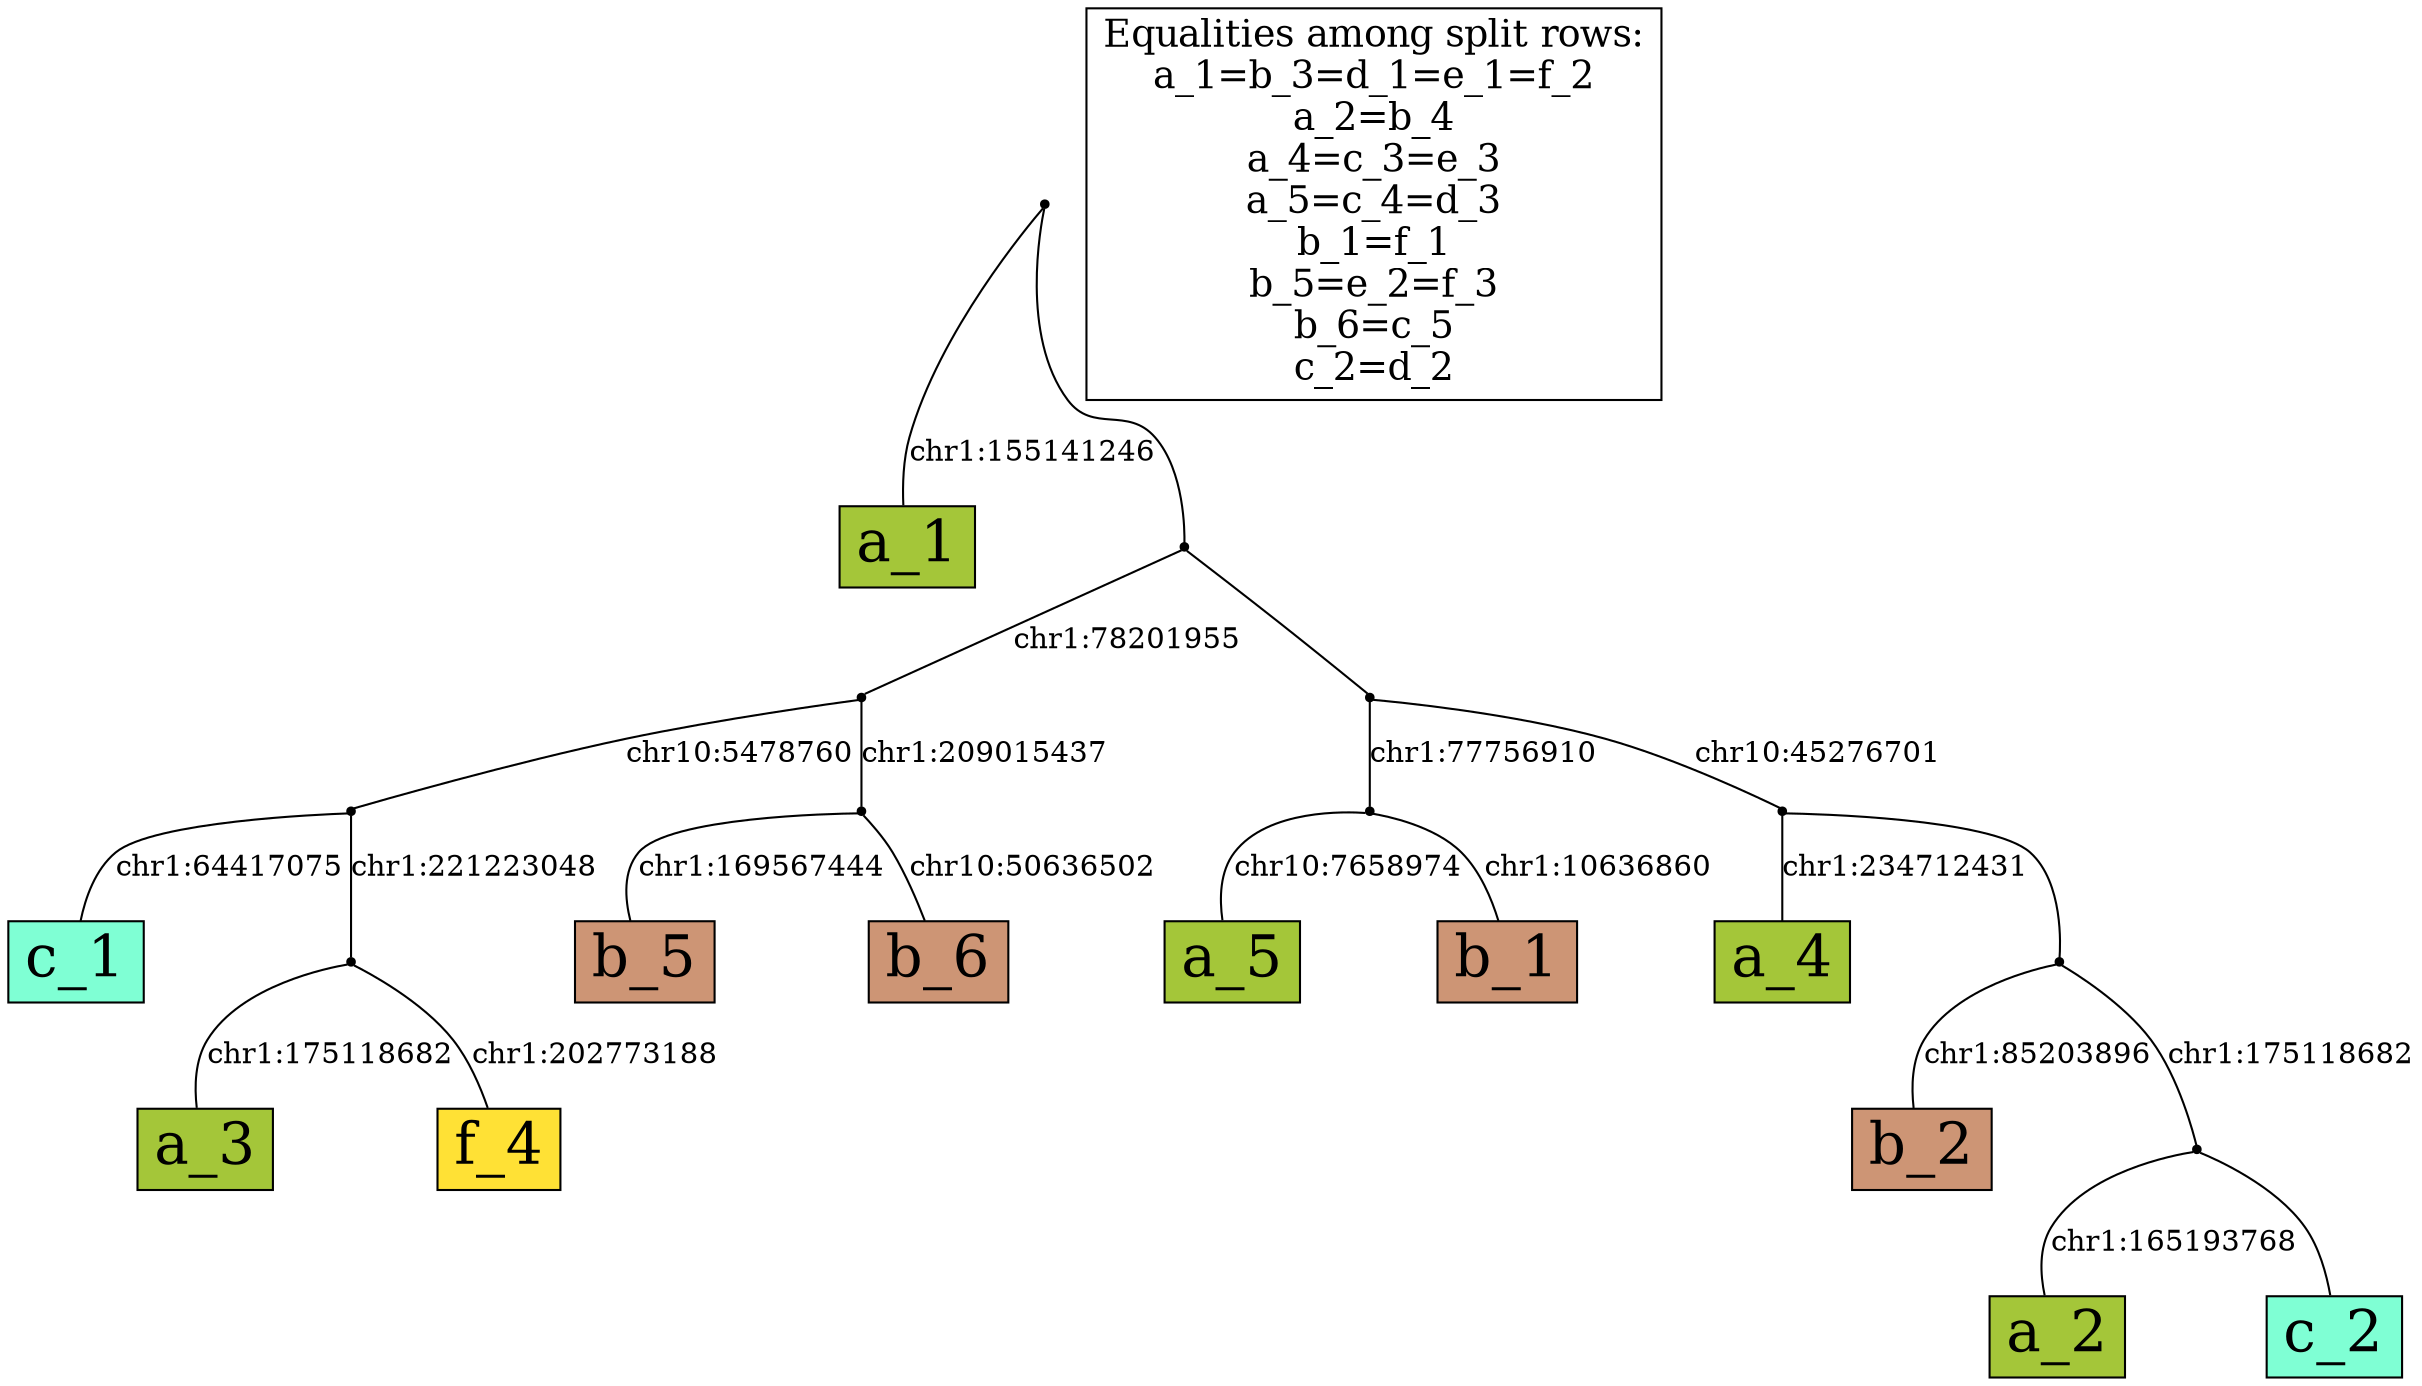 digraph {
a_1[label="a_1",shape=box,style=filled,fontsize=28,fillcolor="#a4c639"];
a_2[label="a_2",shape=box,style=filled,fontsize=28,fillcolor="#a4c639"];
a_3[label="a_3",shape=box,style=filled,fontsize=28,fillcolor="#a4c639"];
a_4[label="a_4",shape=box,style=filled,fontsize=28,fillcolor="#a4c639"];
a_5[label="a_5",shape=box,style=filled,fontsize=28,fillcolor="#a4c639"];
b_1[label="b_1",shape=box,style=filled,fontsize=28,fillcolor="#cd9575"];
b_2[label="b_2",shape=box,style=filled,fontsize=28,fillcolor="#cd9575"];
b_5[label="b_5",shape=box,style=filled,fontsize=28,fillcolor="#cd9575"];
b_6[label="b_6",shape=box,style=filled,fontsize=28,fillcolor="#cd9575"];
c_1[label="c_1",shape=box,style=filled,fontsize=28,fillcolor="#7fffd4"];
c_2[label="c_2",shape=box,style=filled,fontsize=28,fillcolor="#7fffd4"];
f_4[label="f_4",shape=box,style=filled,fontsize=28,fillcolor="#ffe135"];
legend[label="Equalities among split rows:
a_1=b_3=d_1=e_1=f_2
a_2=b_4
a_4=c_3=e_3
a_5=c_4=d_3
b_1=f_1
b_5=e_2=f_3
b_6=c_5
c_2=d_2
",shape=box,fontsize=18];
Int1[shape=point,style=filled,fillcolor=black,label=""];
Int1 -> a_3[arrowhead=none, label="chr1:175118682"];
Int1 -> f_4[arrowhead=none, label="chr1:202773188"];
Int2[shape=point,style=filled,fillcolor=black,label=""];
Int2 -> c_1[arrowhead=none, label="chr1:64417075"];
Int2 -> Int1[arrowhead=none, label="chr1:221223048"];
Int3[shape=point,style=filled,fillcolor=black,label=""];
Int3 -> b_5[arrowhead=none, label="chr1:169567444"];
Int3 -> b_6[arrowhead=none, label="chr10:50636502"];
Int4[shape=point,style=filled,fillcolor=black,label=""];
Int4 -> a_2[arrowhead=none, label="chr1:165193768"];
Int4 -> c_2[arrowhead=none, label=""];
Int5[shape=point,style=filled,fillcolor=black,label=""];
Int5 -> Int2[arrowhead=none, label="chr10:5478760"];
Int5 -> Int3[arrowhead=none, label="chr1:209015437"];
Int6[shape=point,style=filled,fillcolor=black,label=""];
Int6 -> b_2[arrowhead=none, label="chr1:85203896"];
Int6 -> Int4[arrowhead=none, label="chr1:175118682"];
Int7[shape=point,style=filled,fillcolor=black,label=""];
Int7 -> a_5[arrowhead=none, label="chr10:7658974"];
Int7 -> b_1[arrowhead=none, label="chr1:10636860"];
Int8[shape=point,style=filled,fillcolor=black,label=""];
Int8 -> a_4[arrowhead=none, label="chr1:234712431"];
Int8 -> Int6[arrowhead=none, label=""];
Int9[shape=point,style=filled,fillcolor=black,label=""];
Int9 -> Int7[arrowhead=none, label="chr1:77756910"];
Int9 -> Int8[arrowhead=none, label="chr10:45276701"];
Int10[shape=point,style=filled,fillcolor=black,label=""];
Int10 -> Int5[arrowhead=none, label="chr1:78201955"];
Int10 -> Int9[arrowhead=none, label=""];
Int11[shape=point,style=filled,fillcolor=black,label=""];
Int11 -> a_1[arrowhead=none, label="chr1:155141246"];
Int11 -> Int10[arrowhead=none, label=""];
}